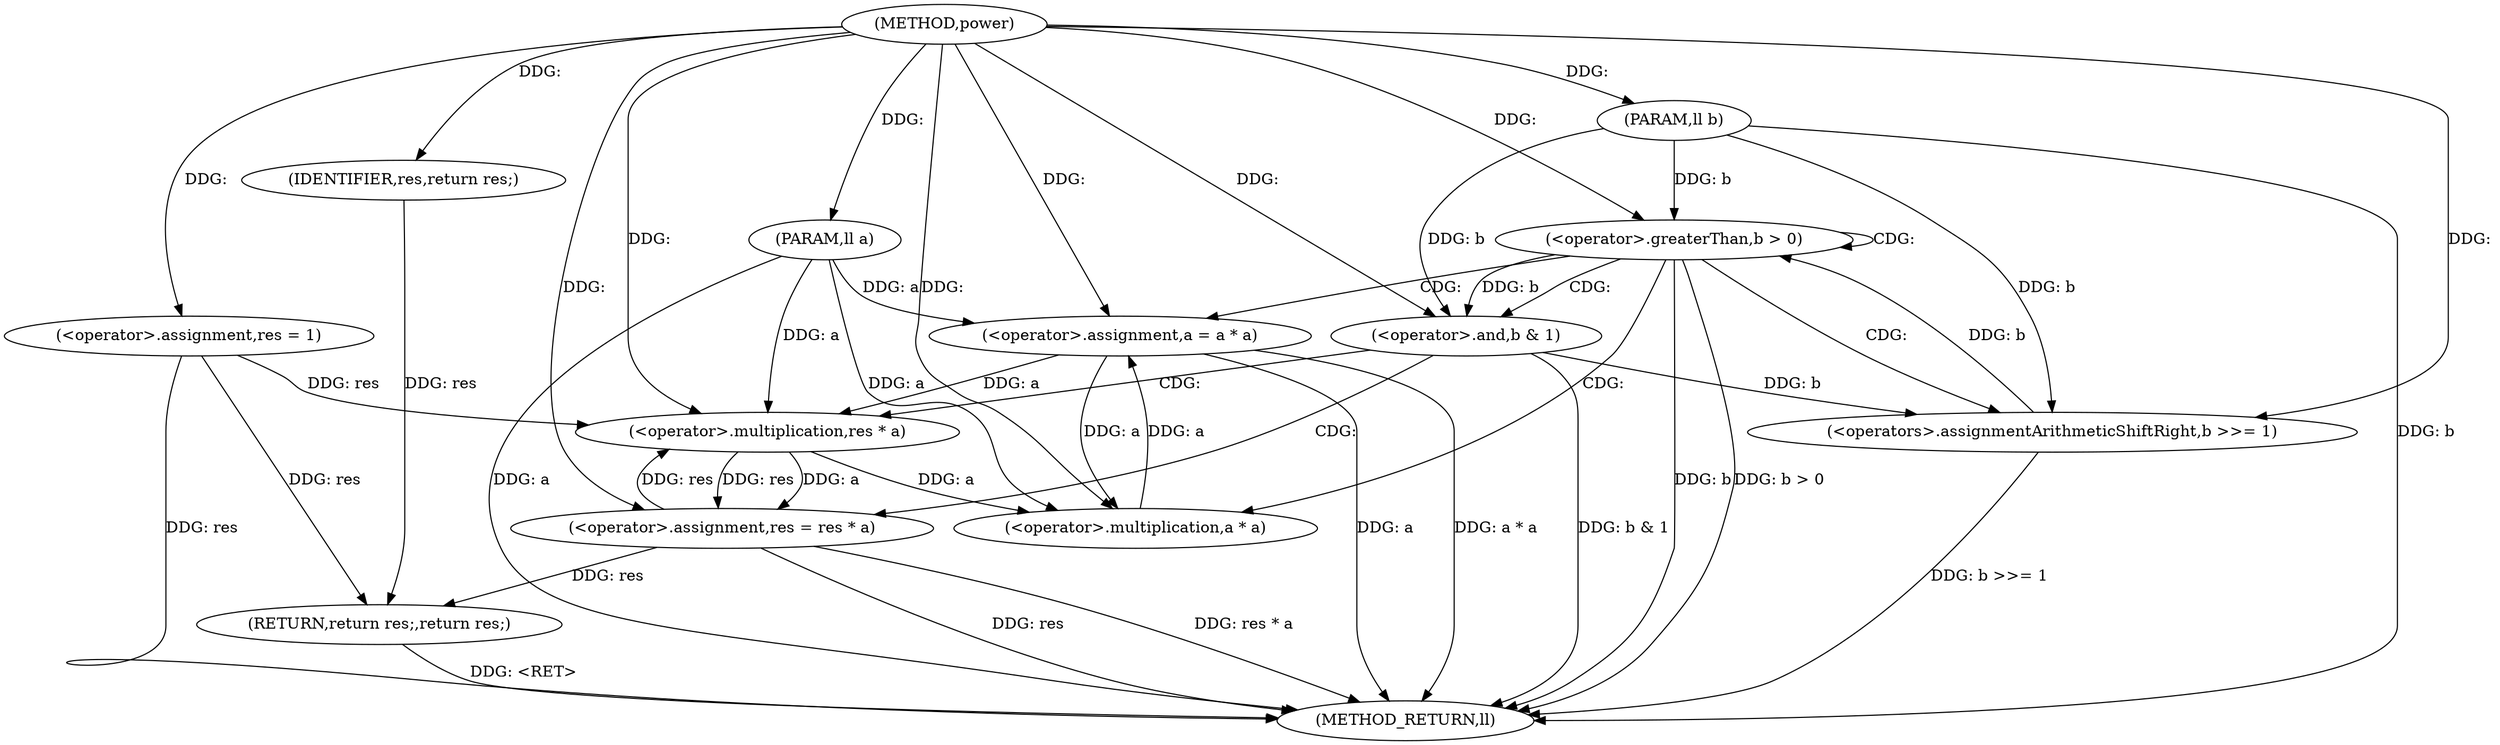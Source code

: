 digraph "power" {  
"1000148" [label = "(METHOD,power)" ]
"1000181" [label = "(METHOD_RETURN,ll)" ]
"1000149" [label = "(PARAM,ll a)" ]
"1000150" [label = "(PARAM,ll b)" ]
"1000153" [label = "(<operator>.assignment,res = 1)" ]
"1000179" [label = "(RETURN,return res;,return res;)" ]
"1000157" [label = "(<operator>.greaterThan,b > 0)" ]
"1000180" [label = "(IDENTIFIER,res,return res;)" ]
"1000171" [label = "(<operator>.assignment,a = a * a)" ]
"1000176" [label = "(<operators>.assignmentArithmeticShiftRight,b >>= 1)" ]
"1000162" [label = "(<operator>.and,b & 1)" ]
"1000166" [label = "(<operator>.assignment,res = res * a)" ]
"1000173" [label = "(<operator>.multiplication,a * a)" ]
"1000168" [label = "(<operator>.multiplication,res * a)" ]
  "1000149" -> "1000181"  [ label = "DDG: a"] 
  "1000150" -> "1000181"  [ label = "DDG: b"] 
  "1000153" -> "1000181"  [ label = "DDG: res"] 
  "1000157" -> "1000181"  [ label = "DDG: b"] 
  "1000157" -> "1000181"  [ label = "DDG: b > 0"] 
  "1000162" -> "1000181"  [ label = "DDG: b & 1"] 
  "1000166" -> "1000181"  [ label = "DDG: res"] 
  "1000166" -> "1000181"  [ label = "DDG: res * a"] 
  "1000171" -> "1000181"  [ label = "DDG: a"] 
  "1000171" -> "1000181"  [ label = "DDG: a * a"] 
  "1000176" -> "1000181"  [ label = "DDG: b >>= 1"] 
  "1000179" -> "1000181"  [ label = "DDG: <RET>"] 
  "1000148" -> "1000149"  [ label = "DDG: "] 
  "1000148" -> "1000150"  [ label = "DDG: "] 
  "1000148" -> "1000153"  [ label = "DDG: "] 
  "1000180" -> "1000179"  [ label = "DDG: res"] 
  "1000153" -> "1000179"  [ label = "DDG: res"] 
  "1000166" -> "1000179"  [ label = "DDG: res"] 
  "1000148" -> "1000180"  [ label = "DDG: "] 
  "1000176" -> "1000157"  [ label = "DDG: b"] 
  "1000150" -> "1000157"  [ label = "DDG: b"] 
  "1000148" -> "1000157"  [ label = "DDG: "] 
  "1000173" -> "1000171"  [ label = "DDG: a"] 
  "1000149" -> "1000171"  [ label = "DDG: a"] 
  "1000148" -> "1000171"  [ label = "DDG: "] 
  "1000162" -> "1000176"  [ label = "DDG: b"] 
  "1000150" -> "1000176"  [ label = "DDG: b"] 
  "1000148" -> "1000176"  [ label = "DDG: "] 
  "1000157" -> "1000162"  [ label = "DDG: b"] 
  "1000150" -> "1000162"  [ label = "DDG: b"] 
  "1000148" -> "1000162"  [ label = "DDG: "] 
  "1000168" -> "1000166"  [ label = "DDG: a"] 
  "1000168" -> "1000166"  [ label = "DDG: res"] 
  "1000168" -> "1000173"  [ label = "DDG: a"] 
  "1000171" -> "1000173"  [ label = "DDG: a"] 
  "1000149" -> "1000173"  [ label = "DDG: a"] 
  "1000148" -> "1000173"  [ label = "DDG: "] 
  "1000148" -> "1000166"  [ label = "DDG: "] 
  "1000153" -> "1000168"  [ label = "DDG: res"] 
  "1000166" -> "1000168"  [ label = "DDG: res"] 
  "1000148" -> "1000168"  [ label = "DDG: "] 
  "1000171" -> "1000168"  [ label = "DDG: a"] 
  "1000149" -> "1000168"  [ label = "DDG: a"] 
  "1000157" -> "1000171"  [ label = "CDG: "] 
  "1000157" -> "1000176"  [ label = "CDG: "] 
  "1000157" -> "1000162"  [ label = "CDG: "] 
  "1000157" -> "1000157"  [ label = "CDG: "] 
  "1000157" -> "1000173"  [ label = "CDG: "] 
  "1000162" -> "1000168"  [ label = "CDG: "] 
  "1000162" -> "1000166"  [ label = "CDG: "] 
}
